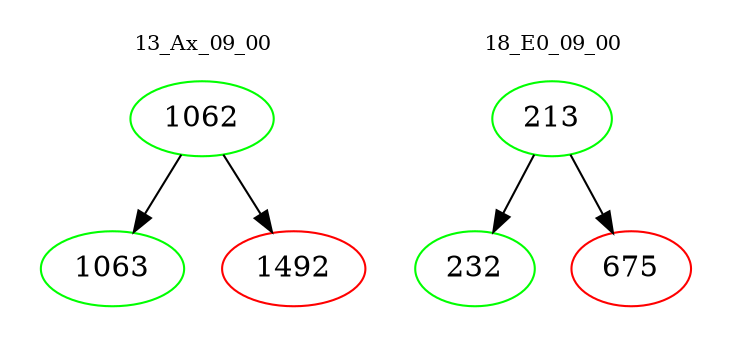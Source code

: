 digraph{
subgraph cluster_0 {
color = white
label = "13_Ax_09_00";
fontsize=10;
T0_1062 [label="1062", color="green"]
T0_1062 -> T0_1063 [color="black"]
T0_1063 [label="1063", color="green"]
T0_1062 -> T0_1492 [color="black"]
T0_1492 [label="1492", color="red"]
}
subgraph cluster_1 {
color = white
label = "18_E0_09_00";
fontsize=10;
T1_213 [label="213", color="green"]
T1_213 -> T1_232 [color="black"]
T1_232 [label="232", color="green"]
T1_213 -> T1_675 [color="black"]
T1_675 [label="675", color="red"]
}
}
